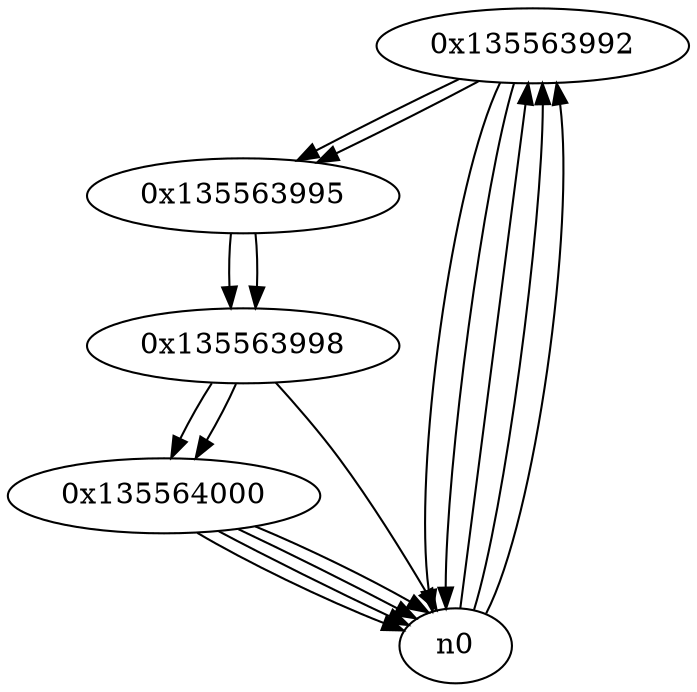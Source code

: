 digraph G{
/* nodes */
  n1 [label="0x135563992"]
  n2 [label="0x135563995"]
  n3 [label="0x135563998"]
  n4 [label="0x135564000"]
/* edges */
n1 -> n2;
n1 -> n0;
n1 -> n0;
n0 -> n1;
n0 -> n1;
n0 -> n1;
n2 -> n3;
n1 -> n2;
n3 -> n4;
n3 -> n0;
n2 -> n3;
n4 -> n0;
n4 -> n0;
n4 -> n0;
n4 -> n0;
n3 -> n4;
}
